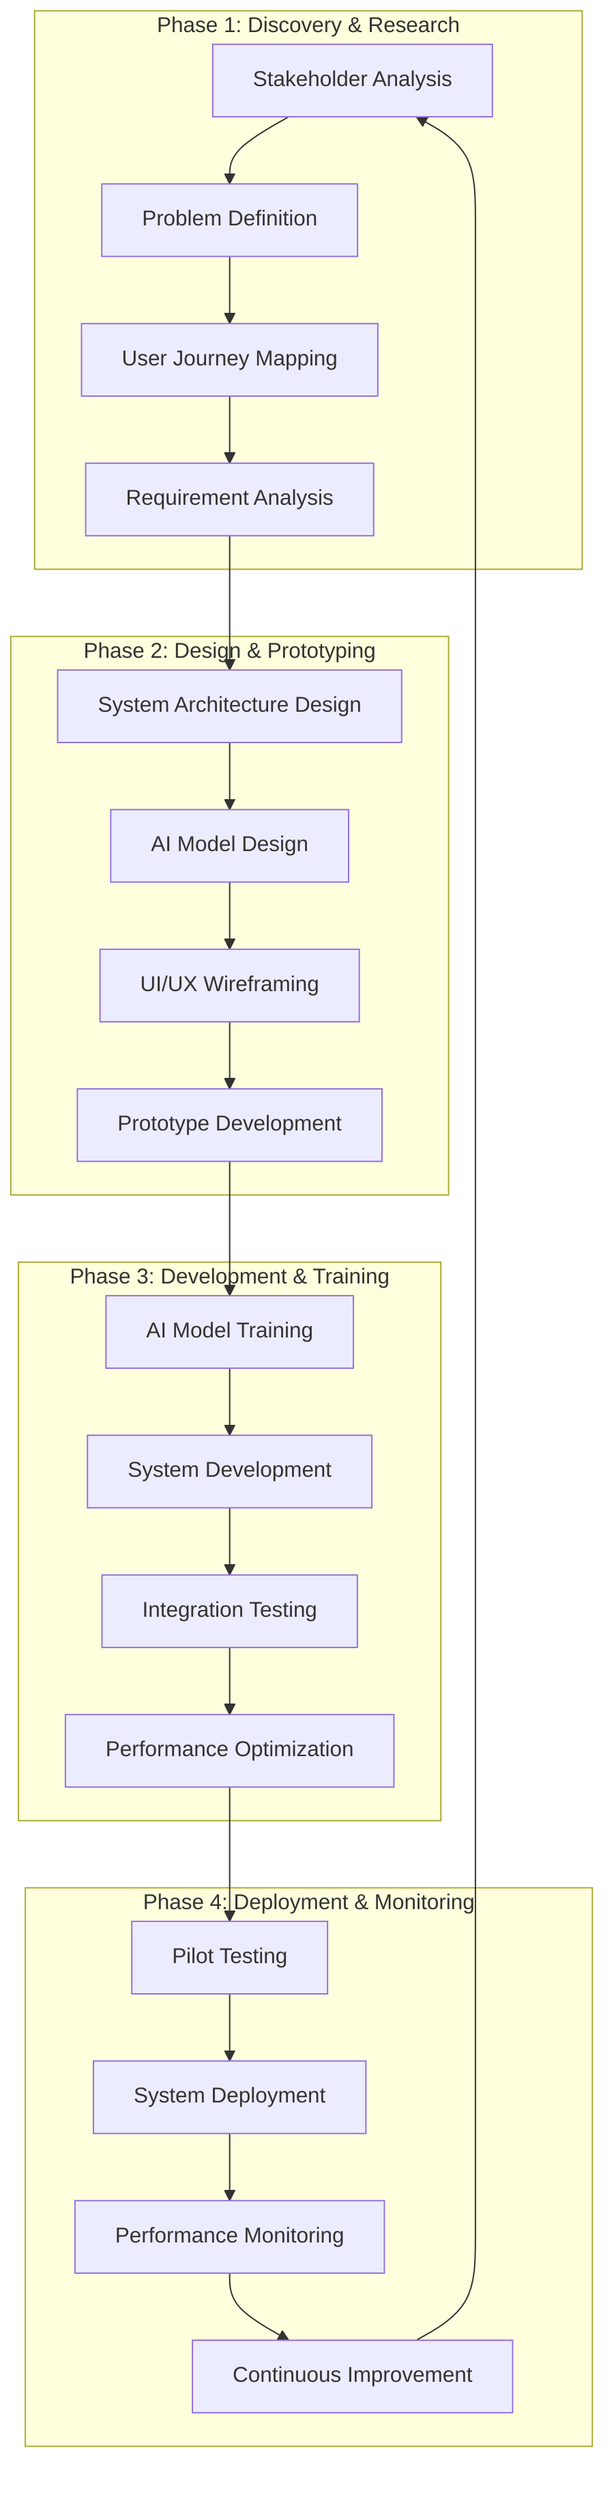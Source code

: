 graph TB
    subgraph "Phase 1: Discovery & Research"
        A1[Stakeholder Analysis] --> A2[Problem Definition]
        A2 --> A3[User Journey Mapping]
        A3 --> A4[Requirement Analysis]
    end
    
    subgraph "Phase 2: Design & Prototyping"
        B1[System Architecture Design] --> B2[AI Model Design]
        B2 --> B3[UI/UX Wireframing]
        B3 --> B4[Prototype Development]
    end
    
    subgraph "Phase 3: Development & Training"
        C1[AI Model Training] --> C2[System Development]
        C2 --> C3[Integration Testing]
        C3 --> C4[Performance Optimization]
    end
    
    subgraph "Phase 4: Deployment & Monitoring"
        D1[Pilot Testing] --> D2[System Deployment]
        D2 --> D3[Performance Monitoring]
        D3 --> D4[Continuous Improvement]
    end
    
    A4 --> B1
    B4 --> C1
    C4 --> D1
    D4 --> A1